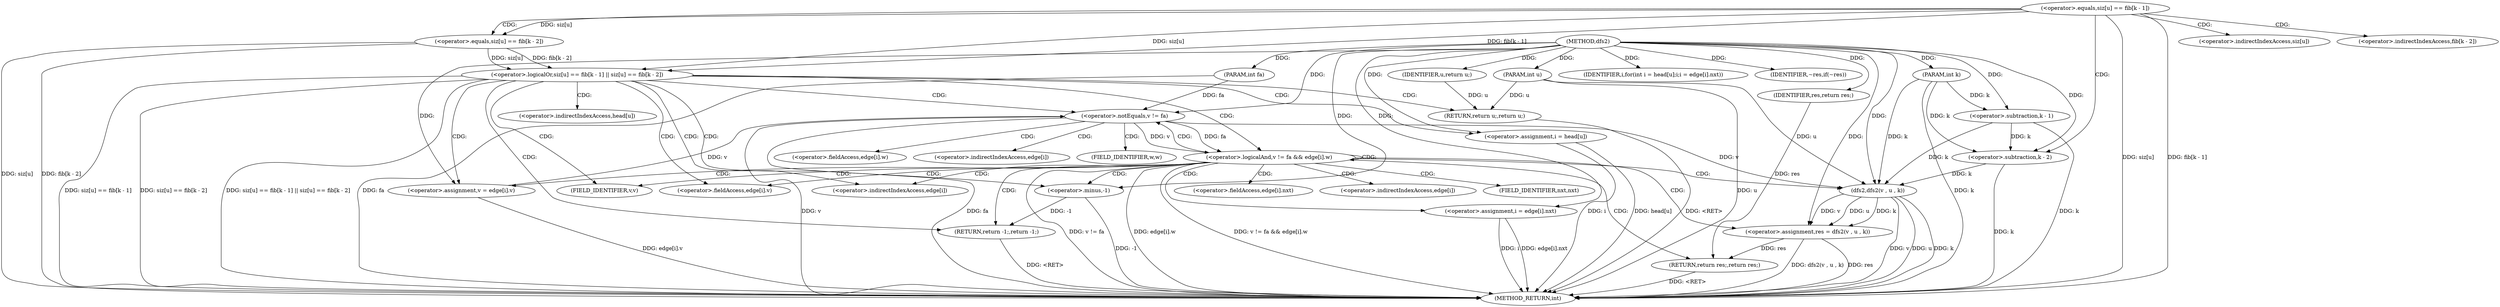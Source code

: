 digraph "dfs2" {  
"1000207" [label = "(METHOD,dfs2)" ]
"1000283" [label = "(METHOD_RETURN,int)" ]
"1000208" [label = "(PARAM,int u)" ]
"1000209" [label = "(PARAM,int fa)" ]
"1000210" [label = "(PARAM,int k)" ]
"1000280" [label = "(RETURN,return -1;,return -1;)" ]
"1000213" [label = "(<operator>.logicalOr,siz[u] == fib[k - 1] || siz[u] == fib[k - 2])" ]
"1000232" [label = "(RETURN,return u;,return u;)" ]
"1000236" [label = "(<operator>.assignment,i = head[u])" ]
"1000241" [label = "(IDENTIFIER,i,for(int i = head[u];i;i = edge[i].nxt))" ]
"1000242" [label = "(<operator>.assignment,i = edge[i].nxt)" ]
"1000281" [label = "(<operator>.minus,-1)" ]
"1000233" [label = "(IDENTIFIER,u,return u;)" ]
"1000251" [label = "(<operator>.assignment,v = edge[i].v)" ]
"1000214" [label = "(<operator>.equals,siz[u] == fib[k - 1])" ]
"1000223" [label = "(<operator>.equals,siz[u] == fib[k - 2])" ]
"1000259" [label = "(<operator>.logicalAnd,v != fa && edge[i].w)" ]
"1000270" [label = "(<operator>.assignment,res = dfs2(v , u , k))" ]
"1000220" [label = "(<operator>.subtraction,k - 1)" ]
"1000229" [label = "(<operator>.subtraction,k - 2)" ]
"1000260" [label = "(<operator>.notEquals,v != fa)" ]
"1000277" [label = "(IDENTIFIER,~res,if(~res))" ]
"1000278" [label = "(RETURN,return res;,return res;)" ]
"1000272" [label = "(dfs2,dfs2(v , u , k))" ]
"1000279" [label = "(IDENTIFIER,res,return res;)" ]
"1000238" [label = "(<operator>.indirectIndexAccess,head[u])" ]
"1000244" [label = "(<operator>.fieldAccess,edge[i].nxt)" ]
"1000224" [label = "(<operator>.indirectIndexAccess,siz[u])" ]
"1000227" [label = "(<operator>.indirectIndexAccess,fib[k - 2])" ]
"1000245" [label = "(<operator>.indirectIndexAccess,edge[i])" ]
"1000248" [label = "(FIELD_IDENTIFIER,nxt,nxt)" ]
"1000253" [label = "(<operator>.fieldAccess,edge[i].v)" ]
"1000254" [label = "(<operator>.indirectIndexAccess,edge[i])" ]
"1000257" [label = "(FIELD_IDENTIFIER,v,v)" ]
"1000263" [label = "(<operator>.fieldAccess,edge[i].w)" ]
"1000264" [label = "(<operator>.indirectIndexAccess,edge[i])" ]
"1000267" [label = "(FIELD_IDENTIFIER,w,w)" ]
  "1000278" -> "1000283"  [ label = "DDG: <RET>"] 
  "1000280" -> "1000283"  [ label = "DDG: <RET>"] 
  "1000208" -> "1000283"  [ label = "DDG: u"] 
  "1000209" -> "1000283"  [ label = "DDG: fa"] 
  "1000210" -> "1000283"  [ label = "DDG: k"] 
  "1000214" -> "1000283"  [ label = "DDG: siz[u]"] 
  "1000220" -> "1000283"  [ label = "DDG: k"] 
  "1000214" -> "1000283"  [ label = "DDG: fib[k - 1]"] 
  "1000213" -> "1000283"  [ label = "DDG: siz[u] == fib[k - 1]"] 
  "1000223" -> "1000283"  [ label = "DDG: siz[u]"] 
  "1000229" -> "1000283"  [ label = "DDG: k"] 
  "1000223" -> "1000283"  [ label = "DDG: fib[k - 2]"] 
  "1000213" -> "1000283"  [ label = "DDG: siz[u] == fib[k - 2]"] 
  "1000213" -> "1000283"  [ label = "DDG: siz[u] == fib[k - 1] || siz[u] == fib[k - 2]"] 
  "1000236" -> "1000283"  [ label = "DDG: i"] 
  "1000236" -> "1000283"  [ label = "DDG: head[u]"] 
  "1000281" -> "1000283"  [ label = "DDG: -1"] 
  "1000251" -> "1000283"  [ label = "DDG: edge[i].v"] 
  "1000260" -> "1000283"  [ label = "DDG: v"] 
  "1000260" -> "1000283"  [ label = "DDG: fa"] 
  "1000259" -> "1000283"  [ label = "DDG: v != fa"] 
  "1000259" -> "1000283"  [ label = "DDG: edge[i].w"] 
  "1000259" -> "1000283"  [ label = "DDG: v != fa && edge[i].w"] 
  "1000270" -> "1000283"  [ label = "DDG: res"] 
  "1000272" -> "1000283"  [ label = "DDG: v"] 
  "1000272" -> "1000283"  [ label = "DDG: u"] 
  "1000272" -> "1000283"  [ label = "DDG: k"] 
  "1000270" -> "1000283"  [ label = "DDG: dfs2(v , u , k)"] 
  "1000242" -> "1000283"  [ label = "DDG: i"] 
  "1000242" -> "1000283"  [ label = "DDG: edge[i].nxt"] 
  "1000232" -> "1000283"  [ label = "DDG: <RET>"] 
  "1000207" -> "1000208"  [ label = "DDG: "] 
  "1000207" -> "1000209"  [ label = "DDG: "] 
  "1000207" -> "1000210"  [ label = "DDG: "] 
  "1000281" -> "1000280"  [ label = "DDG: -1"] 
  "1000233" -> "1000232"  [ label = "DDG: u"] 
  "1000208" -> "1000232"  [ label = "DDG: u"] 
  "1000207" -> "1000241"  [ label = "DDG: "] 
  "1000214" -> "1000213"  [ label = "DDG: fib[k - 1]"] 
  "1000214" -> "1000213"  [ label = "DDG: siz[u]"] 
  "1000223" -> "1000213"  [ label = "DDG: siz[u]"] 
  "1000223" -> "1000213"  [ label = "DDG: fib[k - 2]"] 
  "1000207" -> "1000233"  [ label = "DDG: "] 
  "1000207" -> "1000236"  [ label = "DDG: "] 
  "1000207" -> "1000242"  [ label = "DDG: "] 
  "1000207" -> "1000281"  [ label = "DDG: "] 
  "1000214" -> "1000223"  [ label = "DDG: siz[u]"] 
  "1000207" -> "1000251"  [ label = "DDG: "] 
  "1000260" -> "1000259"  [ label = "DDG: v"] 
  "1000260" -> "1000259"  [ label = "DDG: fa"] 
  "1000272" -> "1000270"  [ label = "DDG: v"] 
  "1000272" -> "1000270"  [ label = "DDG: u"] 
  "1000272" -> "1000270"  [ label = "DDG: k"] 
  "1000210" -> "1000220"  [ label = "DDG: k"] 
  "1000207" -> "1000220"  [ label = "DDG: "] 
  "1000220" -> "1000229"  [ label = "DDG: k"] 
  "1000210" -> "1000229"  [ label = "DDG: k"] 
  "1000207" -> "1000229"  [ label = "DDG: "] 
  "1000251" -> "1000260"  [ label = "DDG: v"] 
  "1000207" -> "1000260"  [ label = "DDG: "] 
  "1000209" -> "1000260"  [ label = "DDG: fa"] 
  "1000207" -> "1000270"  [ label = "DDG: "] 
  "1000207" -> "1000277"  [ label = "DDG: "] 
  "1000279" -> "1000278"  [ label = "DDG: res"] 
  "1000270" -> "1000278"  [ label = "DDG: res"] 
  "1000260" -> "1000272"  [ label = "DDG: v"] 
  "1000207" -> "1000272"  [ label = "DDG: "] 
  "1000208" -> "1000272"  [ label = "DDG: u"] 
  "1000220" -> "1000272"  [ label = "DDG: k"] 
  "1000229" -> "1000272"  [ label = "DDG: k"] 
  "1000210" -> "1000272"  [ label = "DDG: k"] 
  "1000207" -> "1000279"  [ label = "DDG: "] 
  "1000213" -> "1000238"  [ label = "CDG: "] 
  "1000213" -> "1000236"  [ label = "CDG: "] 
  "1000213" -> "1000232"  [ label = "CDG: "] 
  "1000213" -> "1000260"  [ label = "CDG: "] 
  "1000213" -> "1000259"  [ label = "CDG: "] 
  "1000213" -> "1000251"  [ label = "CDG: "] 
  "1000213" -> "1000281"  [ label = "CDG: "] 
  "1000213" -> "1000254"  [ label = "CDG: "] 
  "1000213" -> "1000253"  [ label = "CDG: "] 
  "1000213" -> "1000280"  [ label = "CDG: "] 
  "1000213" -> "1000257"  [ label = "CDG: "] 
  "1000214" -> "1000227"  [ label = "CDG: "] 
  "1000214" -> "1000229"  [ label = "CDG: "] 
  "1000214" -> "1000224"  [ label = "CDG: "] 
  "1000214" -> "1000223"  [ label = "CDG: "] 
  "1000259" -> "1000244"  [ label = "CDG: "] 
  "1000259" -> "1000272"  [ label = "CDG: "] 
  "1000259" -> "1000242"  [ label = "CDG: "] 
  "1000259" -> "1000248"  [ label = "CDG: "] 
  "1000259" -> "1000270"  [ label = "CDG: "] 
  "1000259" -> "1000245"  [ label = "CDG: "] 
  "1000259" -> "1000278"  [ label = "CDG: "] 
  "1000259" -> "1000260"  [ label = "CDG: "] 
  "1000259" -> "1000259"  [ label = "CDG: "] 
  "1000259" -> "1000251"  [ label = "CDG: "] 
  "1000259" -> "1000281"  [ label = "CDG: "] 
  "1000259" -> "1000254"  [ label = "CDG: "] 
  "1000259" -> "1000253"  [ label = "CDG: "] 
  "1000259" -> "1000280"  [ label = "CDG: "] 
  "1000259" -> "1000257"  [ label = "CDG: "] 
  "1000260" -> "1000263"  [ label = "CDG: "] 
  "1000260" -> "1000267"  [ label = "CDG: "] 
  "1000260" -> "1000264"  [ label = "CDG: "] 
}

